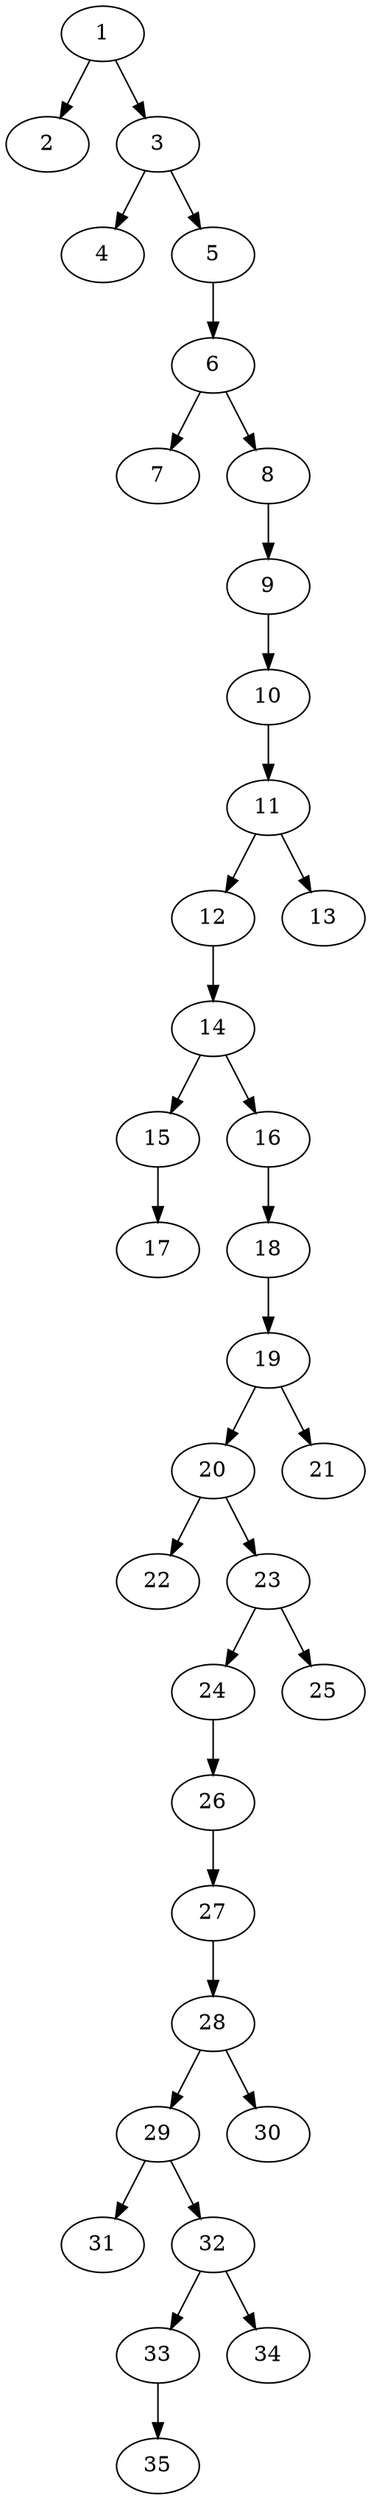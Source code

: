 // DAG automatically generated by daggen at Thu Oct  3 14:05:36 2019
// ./daggen --dot -n 35 --ccr 0.3 --fat 0.3 --regular 0.9 --density 0.5 --mindata 5242880 --maxdata 52428800 
digraph G {
  1 [size="41417387", alpha="0.14", expect_size="12425216"] 
  1 -> 2 [size ="12425216"]
  1 -> 3 [size ="12425216"]
  2 [size="98993493", alpha="0.12", expect_size="29698048"] 
  3 [size="94211413", alpha="0.13", expect_size="28263424"] 
  3 -> 4 [size ="28263424"]
  3 -> 5 [size ="28263424"]
  4 [size="25248427", alpha="0.18", expect_size="7574528"] 
  5 [size="142902613", alpha="0.01", expect_size="42870784"] 
  5 -> 6 [size ="42870784"]
  6 [size="59787947", alpha="0.05", expect_size="17936384"] 
  6 -> 7 [size ="17936384"]
  6 -> 8 [size ="17936384"]
  7 [size="162164053", alpha="0.13", expect_size="48649216"] 
  8 [size="95733760", alpha="0.08", expect_size="28720128"] 
  8 -> 9 [size ="28720128"]
  9 [size="142854827", alpha="0.12", expect_size="42856448"] 
  9 -> 10 [size ="42856448"]
  10 [size="140509867", alpha="0.03", expect_size="42152960"] 
  10 -> 11 [size ="42152960"]
  11 [size="85736107", alpha="0.10", expect_size="25720832"] 
  11 -> 12 [size ="25720832"]
  11 -> 13 [size ="25720832"]
  12 [size="34990080", alpha="0.12", expect_size="10497024"] 
  12 -> 14 [size ="10497024"]
  13 [size="126006613", alpha="0.10", expect_size="37801984"] 
  14 [size="70335147", alpha="0.20", expect_size="21100544"] 
  14 -> 15 [size ="21100544"]
  14 -> 16 [size ="21100544"]
  15 [size="52148907", alpha="0.16", expect_size="15644672"] 
  15 -> 17 [size ="15644672"]
  16 [size="60576427", alpha="0.11", expect_size="18172928"] 
  16 -> 18 [size ="18172928"]
  17 [size="103113387", alpha="0.04", expect_size="30934016"] 
  18 [size="47162027", alpha="0.15", expect_size="14148608"] 
  18 -> 19 [size ="14148608"]
  19 [size="109547520", alpha="0.13", expect_size="32864256"] 
  19 -> 20 [size ="32864256"]
  19 -> 21 [size ="32864256"]
  20 [size="44707840", alpha="0.08", expect_size="13412352"] 
  20 -> 22 [size ="13412352"]
  20 -> 23 [size ="13412352"]
  21 [size="69580800", alpha="0.06", expect_size="20874240"] 
  22 [size="152111787", alpha="0.14", expect_size="45633536"] 
  23 [size="90030080", alpha="0.11", expect_size="27009024"] 
  23 -> 24 [size ="27009024"]
  23 -> 25 [size ="27009024"]
  24 [size="168639147", alpha="0.10", expect_size="50591744"] 
  24 -> 26 [size ="50591744"]
  25 [size="168188587", alpha="0.05", expect_size="50456576"] 
  26 [size="133956267", alpha="0.05", expect_size="40186880"] 
  26 -> 27 [size ="40186880"]
  27 [size="60542293", alpha="0.03", expect_size="18162688"] 
  27 -> 28 [size ="18162688"]
  28 [size="88077653", alpha="0.12", expect_size="26423296"] 
  28 -> 29 [size ="26423296"]
  28 -> 30 [size ="26423296"]
  29 [size="52466347", alpha="0.16", expect_size="15739904"] 
  29 -> 31 [size ="15739904"]
  29 -> 32 [size ="15739904"]
  30 [size="158562987", alpha="0.16", expect_size="47568896"] 
  31 [size="64505173", alpha="0.04", expect_size="19351552"] 
  32 [size="108810240", alpha="0.15", expect_size="32643072"] 
  32 -> 33 [size ="32643072"]
  32 -> 34 [size ="32643072"]
  33 [size="58426027", alpha="0.00", expect_size="17527808"] 
  33 -> 35 [size ="17527808"]
  34 [size="147374080", alpha="0.11", expect_size="44212224"] 
  35 [size="68860587", alpha="0.07", expect_size="20658176"] 
}
